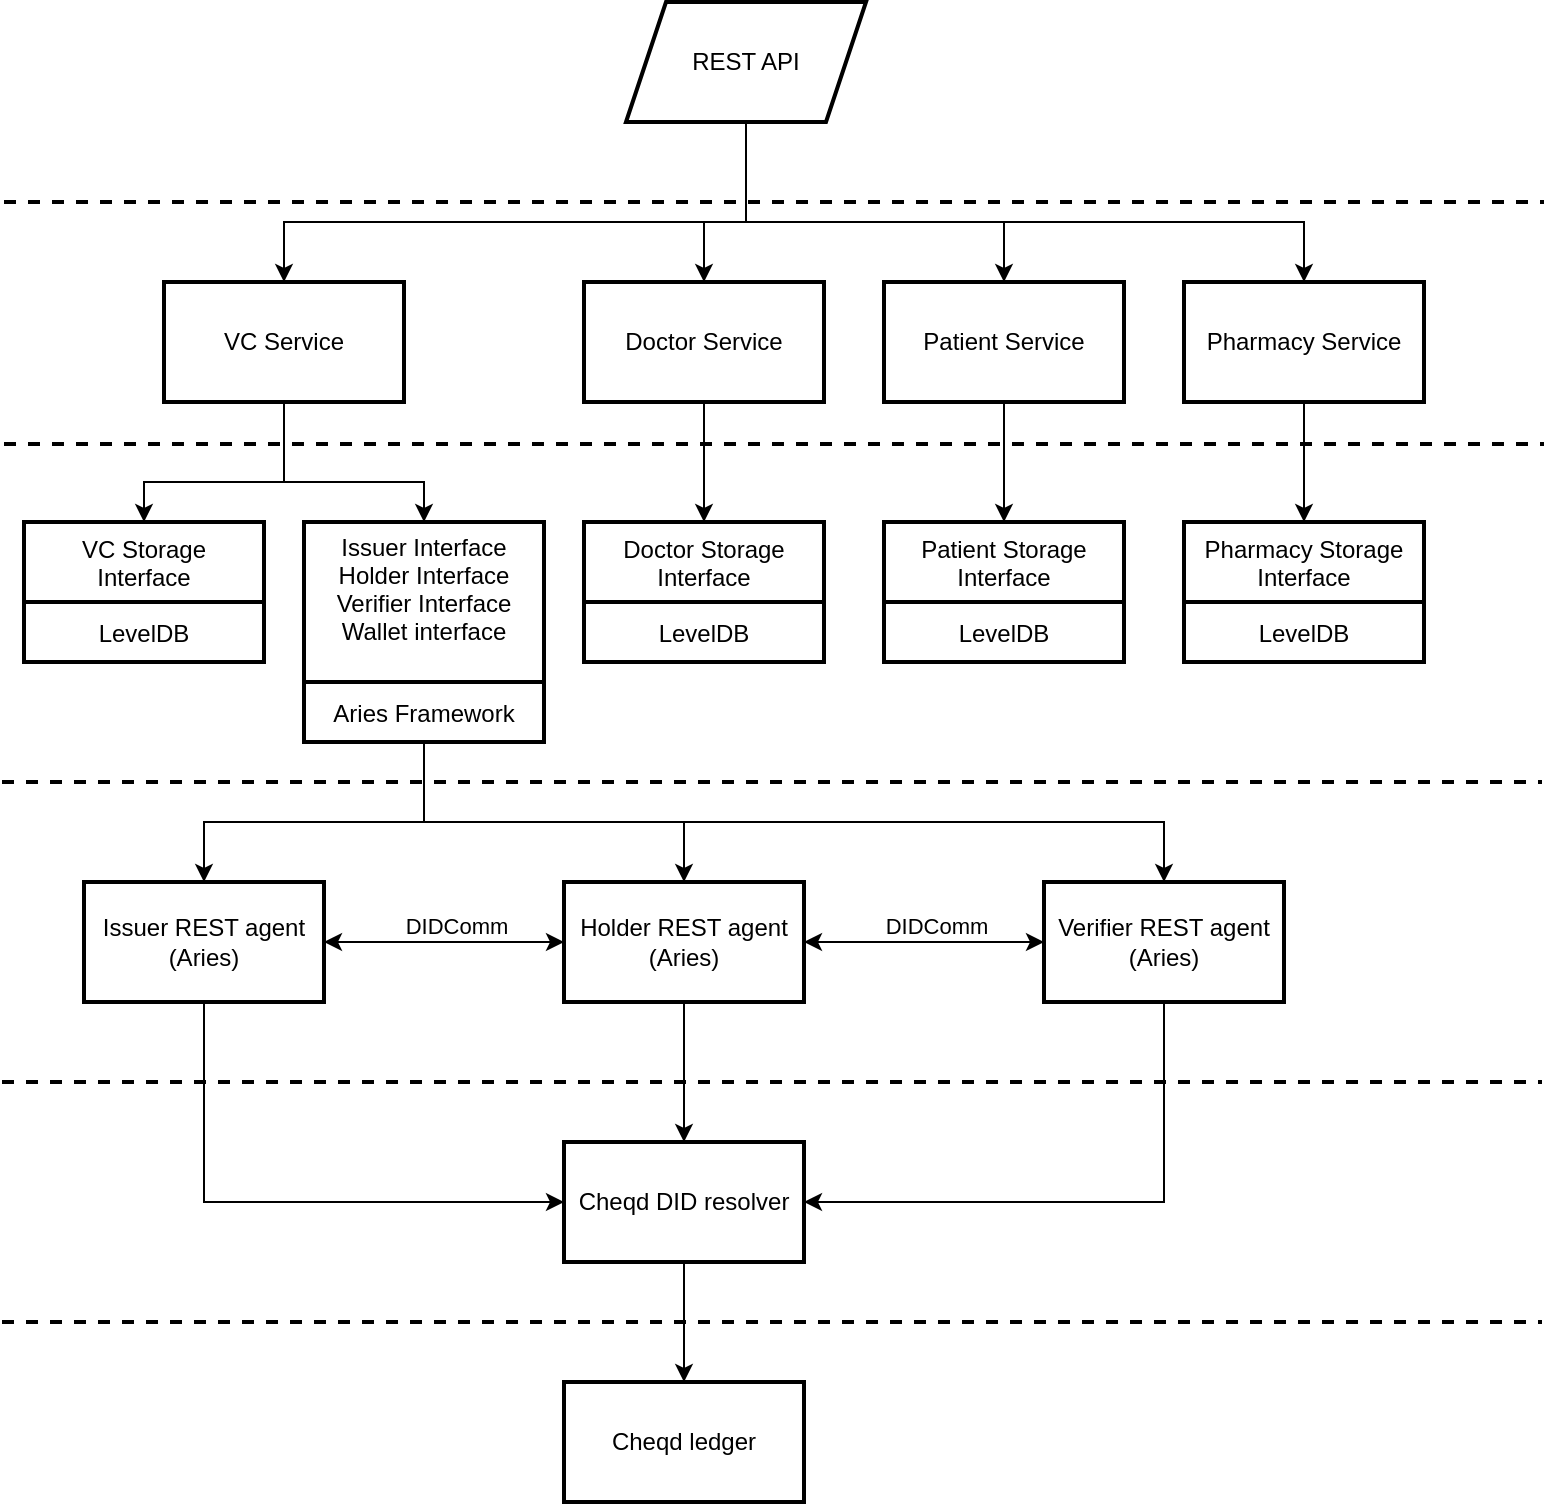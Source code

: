 <mxfile version="20.1.1" type="device"><diagram id="Tjy_yuzZi3RM0VXWa0lP" name="Page-1"><mxGraphModel dx="2066" dy="1185" grid="1" gridSize="10" guides="1" tooltips="1" connect="1" arrows="1" fold="1" page="1" pageScale="1" pageWidth="827" pageHeight="1169" math="0" shadow="0"><root><mxCell id="0"/><mxCell id="1" parent="0"/><mxCell id="Hl32xwx7aSFfYIxBuAeb-46" style="edgeStyle=orthogonalEdgeStyle;rounded=0;orthogonalLoop=1;jettySize=auto;html=1;entryX=0.5;entryY=0;entryDx=0;entryDy=0;strokeWidth=1;" edge="1" parent="1" source="Hl32xwx7aSFfYIxBuAeb-2" target="Hl32xwx7aSFfYIxBuAeb-24"><mxGeometry relative="1" as="geometry"/></mxCell><mxCell id="Hl32xwx7aSFfYIxBuAeb-2" value="Doctor Service" style="rounded=0;whiteSpace=wrap;html=1;strokeWidth=2;" vertex="1" parent="1"><mxGeometry x="319" y="300" width="120" height="60" as="geometry"/></mxCell><mxCell id="Hl32xwx7aSFfYIxBuAeb-54" style="edgeStyle=orthogonalEdgeStyle;rounded=0;orthogonalLoop=1;jettySize=auto;html=1;entryX=0.5;entryY=0;entryDx=0;entryDy=0;strokeWidth=1;" edge="1" parent="1" source="Hl32xwx7aSFfYIxBuAeb-3" target="Hl32xwx7aSFfYIxBuAeb-49"><mxGeometry relative="1" as="geometry"><Array as="points"><mxPoint x="169" y="400"/><mxPoint x="99" y="400"/></Array></mxGeometry></mxCell><mxCell id="Hl32xwx7aSFfYIxBuAeb-55" style="edgeStyle=orthogonalEdgeStyle;rounded=0;orthogonalLoop=1;jettySize=auto;html=1;strokeWidth=1;" edge="1" parent="1" source="Hl32xwx7aSFfYIxBuAeb-3" target="Hl32xwx7aSFfYIxBuAeb-19"><mxGeometry relative="1" as="geometry"><Array as="points"><mxPoint x="169" y="400"/><mxPoint x="239" y="400"/></Array></mxGeometry></mxCell><mxCell id="Hl32xwx7aSFfYIxBuAeb-3" value="VC Service" style="rounded=0;whiteSpace=wrap;html=1;strokeWidth=2;" vertex="1" parent="1"><mxGeometry x="109" y="300" width="120" height="60" as="geometry"/></mxCell><mxCell id="Hl32xwx7aSFfYIxBuAeb-47" style="edgeStyle=orthogonalEdgeStyle;rounded=0;orthogonalLoop=1;jettySize=auto;html=1;entryX=0.5;entryY=0;entryDx=0;entryDy=0;strokeWidth=1;" edge="1" parent="1" source="Hl32xwx7aSFfYIxBuAeb-4" target="Hl32xwx7aSFfYIxBuAeb-28"><mxGeometry relative="1" as="geometry"/></mxCell><mxCell id="Hl32xwx7aSFfYIxBuAeb-4" value="Patient Service" style="rounded=0;whiteSpace=wrap;html=1;strokeWidth=2;" vertex="1" parent="1"><mxGeometry x="469" y="300" width="120" height="60" as="geometry"/></mxCell><mxCell id="Hl32xwx7aSFfYIxBuAeb-48" style="edgeStyle=orthogonalEdgeStyle;rounded=0;orthogonalLoop=1;jettySize=auto;html=1;entryX=0.5;entryY=0;entryDx=0;entryDy=0;strokeWidth=1;" edge="1" parent="1" source="Hl32xwx7aSFfYIxBuAeb-5" target="Hl32xwx7aSFfYIxBuAeb-30"><mxGeometry relative="1" as="geometry"/></mxCell><mxCell id="Hl32xwx7aSFfYIxBuAeb-5" value="Pharmacy Service" style="rounded=0;whiteSpace=wrap;html=1;strokeWidth=2;" vertex="1" parent="1"><mxGeometry x="619" y="300" width="120" height="60" as="geometry"/></mxCell><mxCell id="Hl32xwx7aSFfYIxBuAeb-6" value="" style="endArrow=none;dashed=1;html=1;rounded=0;strokeWidth=2;" edge="1" parent="1"><mxGeometry width="50" height="50" relative="1" as="geometry"><mxPoint x="29" y="260" as="sourcePoint"/><mxPoint x="799" y="260" as="targetPoint"/></mxGeometry></mxCell><mxCell id="Hl32xwx7aSFfYIxBuAeb-7" value="" style="endArrow=none;dashed=1;html=1;rounded=0;strokeWidth=2;" edge="1" parent="1"><mxGeometry width="50" height="50" relative="1" as="geometry"><mxPoint x="28" y="550" as="sourcePoint"/><mxPoint x="798" y="550" as="targetPoint"/></mxGeometry></mxCell><mxCell id="Hl32xwx7aSFfYIxBuAeb-11" value="" style="endArrow=none;dashed=1;html=1;rounded=0;strokeWidth=2;" edge="1" parent="1"><mxGeometry width="50" height="50" relative="1" as="geometry"><mxPoint x="29" y="381" as="sourcePoint"/><mxPoint x="799" y="381" as="targetPoint"/></mxGeometry></mxCell><mxCell id="Hl32xwx7aSFfYIxBuAeb-51" style="edgeStyle=orthogonalEdgeStyle;rounded=0;orthogonalLoop=1;jettySize=auto;html=1;entryX=0.5;entryY=0;entryDx=0;entryDy=0;strokeWidth=1;" edge="1" parent="1" source="Hl32xwx7aSFfYIxBuAeb-19" target="Hl32xwx7aSFfYIxBuAeb-32"><mxGeometry relative="1" as="geometry"><Array as="points"><mxPoint x="239" y="570"/><mxPoint x="129" y="570"/></Array></mxGeometry></mxCell><mxCell id="Hl32xwx7aSFfYIxBuAeb-52" style="edgeStyle=orthogonalEdgeStyle;rounded=0;orthogonalLoop=1;jettySize=auto;html=1;strokeWidth=1;" edge="1" parent="1" source="Hl32xwx7aSFfYIxBuAeb-19" target="Hl32xwx7aSFfYIxBuAeb-33"><mxGeometry relative="1" as="geometry"><Array as="points"><mxPoint x="239" y="570"/><mxPoint x="369" y="570"/></Array></mxGeometry></mxCell><mxCell id="Hl32xwx7aSFfYIxBuAeb-53" style="edgeStyle=orthogonalEdgeStyle;rounded=0;orthogonalLoop=1;jettySize=auto;html=1;strokeWidth=1;" edge="1" parent="1" source="Hl32xwx7aSFfYIxBuAeb-19" target="Hl32xwx7aSFfYIxBuAeb-34"><mxGeometry relative="1" as="geometry"><Array as="points"><mxPoint x="239" y="570"/><mxPoint x="609" y="570"/></Array></mxGeometry></mxCell><mxCell id="Hl32xwx7aSFfYIxBuAeb-19" value="Issuer Interface&#10;Holder Interface&#10;Verifier Interface&#10;Wallet interface&#10;" style="swimlane;fontStyle=0;childLayout=stackLayout;horizontal=1;startSize=80;horizontalStack=0;resizeParent=1;resizeParentMax=0;resizeLast=0;collapsible=1;marginBottom=0;strokeWidth=2;verticalAlign=middle;align=center;" vertex="1" parent="1"><mxGeometry x="179" y="420" width="120" height="110" as="geometry"/></mxCell><mxCell id="Hl32xwx7aSFfYIxBuAeb-27" value="Aries Framework" style="text;strokeColor=none;fillColor=none;align=center;verticalAlign=middle;spacingLeft=4;spacingRight=4;overflow=hidden;points=[[0,0.5],[1,0.5]];portConstraint=eastwest;rotatable=0;" vertex="1" parent="Hl32xwx7aSFfYIxBuAeb-19"><mxGeometry y="80" width="120" height="30" as="geometry"/></mxCell><mxCell id="Hl32xwx7aSFfYIxBuAeb-24" value="Doctor Storage &#10;Interface" style="swimlane;fontStyle=0;childLayout=stackLayout;horizontal=1;startSize=40;horizontalStack=0;resizeParent=1;resizeParentMax=0;resizeLast=0;collapsible=1;marginBottom=0;strokeWidth=2;" vertex="1" parent="1"><mxGeometry x="319" y="420" width="120" height="70" as="geometry"/></mxCell><mxCell id="Hl32xwx7aSFfYIxBuAeb-25" value="LevelDB" style="text;strokeColor=none;fillColor=none;align=center;verticalAlign=middle;spacingLeft=4;spacingRight=4;overflow=hidden;points=[[0,0.5],[1,0.5]];portConstraint=eastwest;rotatable=0;" vertex="1" parent="Hl32xwx7aSFfYIxBuAeb-24"><mxGeometry y="40" width="120" height="30" as="geometry"/></mxCell><mxCell id="Hl32xwx7aSFfYIxBuAeb-28" value="Patient Storage&#10;Interface" style="swimlane;fontStyle=0;childLayout=stackLayout;horizontal=1;startSize=40;horizontalStack=0;resizeParent=1;resizeParentMax=0;resizeLast=0;collapsible=1;marginBottom=0;strokeWidth=2;" vertex="1" parent="1"><mxGeometry x="469" y="420" width="120" height="70" as="geometry"/></mxCell><mxCell id="Hl32xwx7aSFfYIxBuAeb-29" value="LevelDB" style="text;strokeColor=none;fillColor=none;align=center;verticalAlign=middle;spacingLeft=4;spacingRight=4;overflow=hidden;points=[[0,0.5],[1,0.5]];portConstraint=eastwest;rotatable=0;" vertex="1" parent="Hl32xwx7aSFfYIxBuAeb-28"><mxGeometry y="40" width="120" height="30" as="geometry"/></mxCell><mxCell id="Hl32xwx7aSFfYIxBuAeb-30" value="Pharmacy Storage&#10;Interface" style="swimlane;fontStyle=0;childLayout=stackLayout;horizontal=1;startSize=40;horizontalStack=0;resizeParent=1;resizeParentMax=0;resizeLast=0;collapsible=1;marginBottom=0;strokeWidth=2;" vertex="1" parent="1"><mxGeometry x="619" y="420" width="120" height="70" as="geometry"/></mxCell><mxCell id="Hl32xwx7aSFfYIxBuAeb-31" value="LevelDB" style="text;strokeColor=none;fillColor=none;align=center;verticalAlign=middle;spacingLeft=4;spacingRight=4;overflow=hidden;points=[[0,0.5],[1,0.5]];portConstraint=eastwest;rotatable=0;" vertex="1" parent="Hl32xwx7aSFfYIxBuAeb-30"><mxGeometry y="40" width="120" height="30" as="geometry"/></mxCell><mxCell id="Hl32xwx7aSFfYIxBuAeb-62" style="edgeStyle=orthogonalEdgeStyle;rounded=0;orthogonalLoop=1;jettySize=auto;html=1;entryX=0;entryY=0.5;entryDx=0;entryDy=0;strokeWidth=1;" edge="1" parent="1" source="Hl32xwx7aSFfYIxBuAeb-32" target="Hl32xwx7aSFfYIxBuAeb-60"><mxGeometry relative="1" as="geometry"><Array as="points"><mxPoint x="129" y="760"/></Array></mxGeometry></mxCell><mxCell id="Hl32xwx7aSFfYIxBuAeb-32" value="Issuer REST agent&lt;br&gt;(Aries)" style="rounded=0;whiteSpace=wrap;html=1;strokeWidth=2;" vertex="1" parent="1"><mxGeometry x="69" y="600" width="120" height="60" as="geometry"/></mxCell><mxCell id="Hl32xwx7aSFfYIxBuAeb-61" value="" style="edgeStyle=orthogonalEdgeStyle;rounded=0;orthogonalLoop=1;jettySize=auto;html=1;strokeWidth=1;" edge="1" parent="1" source="Hl32xwx7aSFfYIxBuAeb-33" target="Hl32xwx7aSFfYIxBuAeb-60"><mxGeometry relative="1" as="geometry"/></mxCell><mxCell id="Hl32xwx7aSFfYIxBuAeb-33" value="Holder REST agent&lt;br&gt;(Aries)" style="rounded=0;whiteSpace=wrap;html=1;strokeWidth=2;" vertex="1" parent="1"><mxGeometry x="309" y="600" width="120" height="60" as="geometry"/></mxCell><mxCell id="Hl32xwx7aSFfYIxBuAeb-63" style="edgeStyle=orthogonalEdgeStyle;rounded=0;orthogonalLoop=1;jettySize=auto;html=1;entryX=1;entryY=0.5;entryDx=0;entryDy=0;strokeWidth=1;" edge="1" parent="1" source="Hl32xwx7aSFfYIxBuAeb-34" target="Hl32xwx7aSFfYIxBuAeb-60"><mxGeometry relative="1" as="geometry"><Array as="points"><mxPoint x="609" y="760"/></Array></mxGeometry></mxCell><mxCell id="Hl32xwx7aSFfYIxBuAeb-34" value="Verifier REST agent&lt;br&gt;(Aries)" style="rounded=0;whiteSpace=wrap;html=1;strokeWidth=2;" vertex="1" parent="1"><mxGeometry x="549" y="600" width="120" height="60" as="geometry"/></mxCell><mxCell id="Hl32xwx7aSFfYIxBuAeb-38" value="" style="endArrow=classic;startArrow=classic;html=1;rounded=0;strokeWidth=1;exitX=1;exitY=0.5;exitDx=0;exitDy=0;entryX=0;entryY=0.5;entryDx=0;entryDy=0;" edge="1" parent="1" source="Hl32xwx7aSFfYIxBuAeb-32" target="Hl32xwx7aSFfYIxBuAeb-33"><mxGeometry width="50" height="50" relative="1" as="geometry"><mxPoint x="609" y="700" as="sourcePoint"/><mxPoint x="269" y="630" as="targetPoint"/></mxGeometry></mxCell><mxCell id="Hl32xwx7aSFfYIxBuAeb-39" value="DIDComm" style="edgeLabel;html=1;align=center;verticalAlign=bottom;resizable=0;points=[];" vertex="1" connectable="0" parent="Hl32xwx7aSFfYIxBuAeb-38"><mxGeometry x="0.275" y="1" relative="1" as="geometry"><mxPoint x="-11" y="1" as="offset"/></mxGeometry></mxCell><mxCell id="Hl32xwx7aSFfYIxBuAeb-40" value="" style="endArrow=classic;startArrow=classic;html=1;rounded=0;strokeWidth=1;" edge="1" parent="1" source="Hl32xwx7aSFfYIxBuAeb-33" target="Hl32xwx7aSFfYIxBuAeb-34"><mxGeometry width="50" height="50" relative="1" as="geometry"><mxPoint x="429" y="629.5" as="sourcePoint"/><mxPoint x="549" y="629.5" as="targetPoint"/></mxGeometry></mxCell><mxCell id="Hl32xwx7aSFfYIxBuAeb-41" value="DIDComm" style="edgeLabel;html=1;align=center;verticalAlign=bottom;resizable=0;points=[];" vertex="1" connectable="0" parent="Hl32xwx7aSFfYIxBuAeb-40"><mxGeometry x="0.275" y="1" relative="1" as="geometry"><mxPoint x="-11" y="1" as="offset"/></mxGeometry></mxCell><mxCell id="Hl32xwx7aSFfYIxBuAeb-49" value="VC Storage &#10;Interface" style="swimlane;fontStyle=0;childLayout=stackLayout;horizontal=1;startSize=40;horizontalStack=0;resizeParent=1;resizeParentMax=0;resizeLast=0;collapsible=1;marginBottom=0;strokeWidth=2;" vertex="1" parent="1"><mxGeometry x="39" y="420" width="120" height="70" as="geometry"/></mxCell><mxCell id="Hl32xwx7aSFfYIxBuAeb-50" value="LevelDB" style="text;strokeColor=none;fillColor=none;align=center;verticalAlign=middle;spacingLeft=4;spacingRight=4;overflow=hidden;points=[[0,0.5],[1,0.5]];portConstraint=eastwest;rotatable=0;" vertex="1" parent="Hl32xwx7aSFfYIxBuAeb-49"><mxGeometry y="40" width="120" height="30" as="geometry"/></mxCell><mxCell id="Hl32xwx7aSFfYIxBuAeb-56" value="" style="endArrow=none;dashed=1;html=1;rounded=0;strokeWidth=2;" edge="1" parent="1"><mxGeometry width="50" height="50" relative="1" as="geometry"><mxPoint x="28" y="700" as="sourcePoint"/><mxPoint x="798" y="700" as="targetPoint"/></mxGeometry></mxCell><mxCell id="Hl32xwx7aSFfYIxBuAeb-57" value="Cheqd ledger" style="rounded=0;whiteSpace=wrap;html=1;strokeWidth=2;" vertex="1" parent="1"><mxGeometry x="309" y="850" width="120" height="60" as="geometry"/></mxCell><mxCell id="Hl32xwx7aSFfYIxBuAeb-58" value="" style="endArrow=none;dashed=1;html=1;rounded=0;strokeWidth=2;" edge="1" parent="1"><mxGeometry width="50" height="50" relative="1" as="geometry"><mxPoint x="28" y="820" as="sourcePoint"/><mxPoint x="798" y="820" as="targetPoint"/></mxGeometry></mxCell><mxCell id="Hl32xwx7aSFfYIxBuAeb-64" value="" style="edgeStyle=orthogonalEdgeStyle;rounded=0;orthogonalLoop=1;jettySize=auto;html=1;strokeWidth=1;" edge="1" parent="1" source="Hl32xwx7aSFfYIxBuAeb-60" target="Hl32xwx7aSFfYIxBuAeb-57"><mxGeometry relative="1" as="geometry"/></mxCell><mxCell id="Hl32xwx7aSFfYIxBuAeb-60" value="Cheqd DID resolver" style="rounded=0;whiteSpace=wrap;html=1;strokeWidth=2;" vertex="1" parent="1"><mxGeometry x="309" y="730" width="120" height="60" as="geometry"/></mxCell><mxCell id="Hl32xwx7aSFfYIxBuAeb-72" value="" style="edgeStyle=orthogonalEdgeStyle;rounded=0;orthogonalLoop=1;jettySize=auto;html=1;strokeWidth=1;" edge="1" parent="1" source="Hl32xwx7aSFfYIxBuAeb-71" target="Hl32xwx7aSFfYIxBuAeb-2"><mxGeometry relative="1" as="geometry"><Array as="points"><mxPoint x="400" y="270"/><mxPoint x="379" y="270"/></Array></mxGeometry></mxCell><mxCell id="Hl32xwx7aSFfYIxBuAeb-73" style="edgeStyle=orthogonalEdgeStyle;rounded=0;orthogonalLoop=1;jettySize=auto;html=1;entryX=0.5;entryY=0;entryDx=0;entryDy=0;strokeWidth=1;" edge="1" parent="1" source="Hl32xwx7aSFfYIxBuAeb-71" target="Hl32xwx7aSFfYIxBuAeb-4"><mxGeometry relative="1" as="geometry"><Array as="points"><mxPoint x="400" y="270"/><mxPoint x="529" y="270"/></Array></mxGeometry></mxCell><mxCell id="Hl32xwx7aSFfYIxBuAeb-74" style="edgeStyle=orthogonalEdgeStyle;rounded=0;orthogonalLoop=1;jettySize=auto;html=1;entryX=0.5;entryY=0;entryDx=0;entryDy=0;strokeWidth=1;" edge="1" parent="1" source="Hl32xwx7aSFfYIxBuAeb-71" target="Hl32xwx7aSFfYIxBuAeb-3"><mxGeometry relative="1" as="geometry"><Array as="points"><mxPoint x="400" y="270"/><mxPoint x="169" y="270"/></Array></mxGeometry></mxCell><mxCell id="Hl32xwx7aSFfYIxBuAeb-75" style="edgeStyle=orthogonalEdgeStyle;rounded=0;orthogonalLoop=1;jettySize=auto;html=1;strokeWidth=1;" edge="1" parent="1" source="Hl32xwx7aSFfYIxBuAeb-71" target="Hl32xwx7aSFfYIxBuAeb-5"><mxGeometry relative="1" as="geometry"><Array as="points"><mxPoint x="400" y="270"/><mxPoint x="679" y="270"/></Array></mxGeometry></mxCell><mxCell id="Hl32xwx7aSFfYIxBuAeb-71" value="REST API" style="shape=parallelogram;perimeter=parallelogramPerimeter;whiteSpace=wrap;html=1;fixedSize=1;strokeWidth=2;" vertex="1" parent="1"><mxGeometry x="340" y="160" width="120" height="60" as="geometry"/></mxCell></root></mxGraphModel></diagram></mxfile>